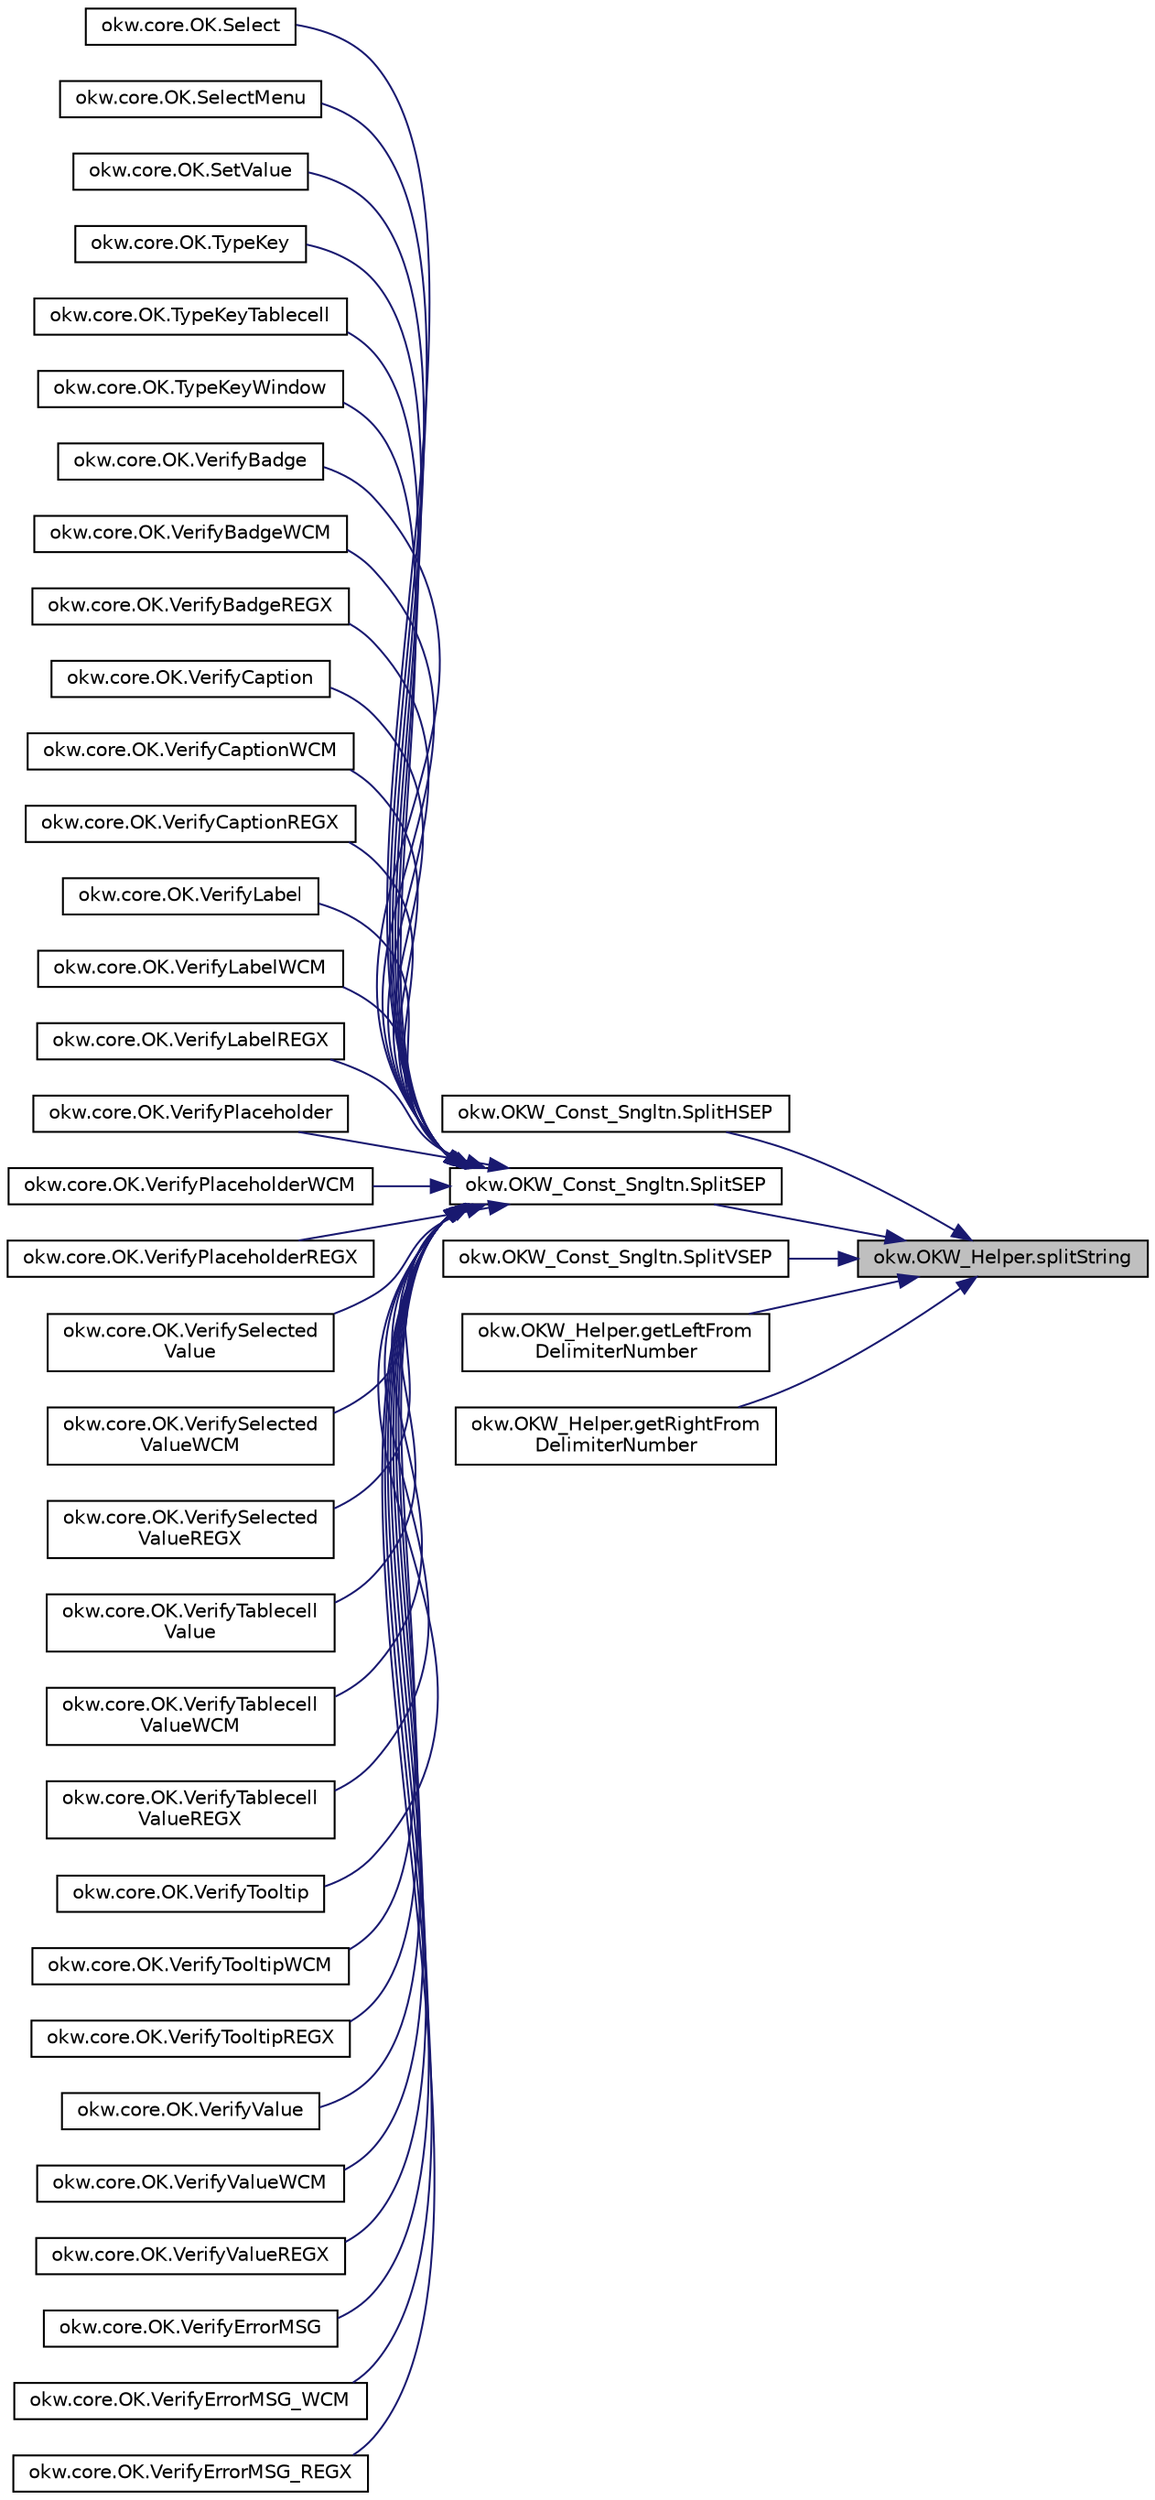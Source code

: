 digraph "okw.OKW_Helper.splitString"
{
 // INTERACTIVE_SVG=YES
 // LATEX_PDF_SIZE
  edge [fontname="Helvetica",fontsize="10",labelfontname="Helvetica",labelfontsize="10"];
  node [fontname="Helvetica",fontsize="10",shape=record];
  rankdir="RL";
  Node141 [label="okw.OKW_Helper.splitString",height=0.2,width=0.4,color="black", fillcolor="grey75", style="filled", fontcolor="black",tooltip="Splittet einen String am angegebenen Separator auf."];
  Node141 -> Node142 [dir="back",color="midnightblue",fontsize="10",style="solid",fontname="Helvetica"];
  Node142 [label="okw.OKW_Const_Sngltn.SplitHSEP",height=0.2,width=0.4,color="black", fillcolor="white", style="filled",URL="$classokw_1_1_o_k_w___const___sngltn.html#a11ec950e39c7f0858b469033f2ae330c",tooltip="Methode trennt einen String und wandelt diesen in eine ListString um."];
  Node141 -> Node143 [dir="back",color="midnightblue",fontsize="10",style="solid",fontname="Helvetica"];
  Node143 [label="okw.OKW_Const_Sngltn.SplitSEP",height=0.2,width=0.4,color="black", fillcolor="white", style="filled",URL="$classokw_1_1_o_k_w___const___sngltn.html#a3851ae4f27e2ae512749767b86b3fc13",tooltip="Methode trennt einen String und wandelt diesen in einen ListString um."];
  Node143 -> Node144 [dir="back",color="midnightblue",fontsize="10",style="solid",fontname="Helvetica"];
  Node144 [label="okw.core.OK.Select",height=0.2,width=0.4,color="black", fillcolor="white", style="filled",URL="$classokw_1_1core_1_1_o_k.html#a7ee0b387364c0c188f94099f14f2da43",tooltip="Auswahl aller Zeilen einer Liste/Tabelle, welche die gegebenen Daten enthalten."];
  Node143 -> Node145 [dir="back",color="midnightblue",fontsize="10",style="solid",fontname="Helvetica"];
  Node145 [label="okw.core.OK.SelectMenu",height=0.2,width=0.4,color="black", fillcolor="white", style="filled",URL="$classokw_1_1core_1_1_o_k.html#a691dd78240ef7e8a609b05e431c54f8c",tooltip="Wählt den gegebenen Menüeintrag aus."];
  Node143 -> Node146 [dir="back",color="midnightblue",fontsize="10",style="solid",fontname="Helvetica"];
  Node146 [label="okw.core.OK.SetValue",height=0.2,width=0.4,color="black", fillcolor="white", style="filled",URL="$classokw_1_1core_1_1_o_k.html#a6af4fe0d34a701aefc8ce67657b3c432",tooltip="Setzt den Wert des gegebenen Fensterobjekts auf den gegebenen Wert."];
  Node143 -> Node147 [dir="back",color="midnightblue",fontsize="10",style="solid",fontname="Helvetica"];
  Node147 [label="okw.core.OK.TypeKey",height=0.2,width=0.4,color="black", fillcolor="white", style="filled",URL="$classokw_1_1core_1_1_o_k.html#a4600012e7b1fdbedcee36313d0397fd5",tooltip="Tastatureingaben von Daten in das aktive Fensterobjekt."];
  Node143 -> Node148 [dir="back",color="midnightblue",fontsize="10",style="solid",fontname="Helvetica"];
  Node148 [label="okw.core.OK.TypeKeyTablecell",height=0.2,width=0.4,color="black", fillcolor="white", style="filled",URL="$classokw_1_1core_1_1_o_k.html#afbfb6cebd96c8087190627a4c0d0f7c4",tooltip="Eingabe von Daten in eine gegebene Tabellenzelle über die Tastatur."];
  Node143 -> Node149 [dir="back",color="midnightblue",fontsize="10",style="solid",fontname="Helvetica"];
  Node149 [label="okw.core.OK.TypeKeyWindow",height=0.2,width=0.4,color="black", fillcolor="white", style="filled",URL="$classokw_1_1core_1_1_o_k.html#ad91da46f1631eed55757d42061543e86",tooltip="Tastatureingabe in ein bestimmtes Fensterobjekt."];
  Node143 -> Node150 [dir="back",color="midnightblue",fontsize="10",style="solid",fontname="Helvetica"];
  Node150 [label="okw.core.OK.VerifyBadge",height=0.2,width=0.4,color="black", fillcolor="white", style="filled",URL="$classokw_1_1core_1_1_o_k.html#ac2c25fc3fa5b40db4e95219582f11874",tooltip="Überprüft den Badge des Objektes ."];
  Node143 -> Node151 [dir="back",color="midnightblue",fontsize="10",style="solid",fontname="Helvetica"];
  Node151 [label="okw.core.OK.VerifyBadgeWCM",height=0.2,width=0.4,color="black", fillcolor="white", style="filled",URL="$classokw_1_1core_1_1_o_k.html#a0bcee3fd07b44b54c13c14f0ff1080f0",tooltip="Überprüft den Badge des Objektes ."];
  Node143 -> Node152 [dir="back",color="midnightblue",fontsize="10",style="solid",fontname="Helvetica"];
  Node152 [label="okw.core.OK.VerifyBadgeREGX",height=0.2,width=0.4,color="black", fillcolor="white", style="filled",URL="$classokw_1_1core_1_1_o_k.html#a9e122d11d43dfbb7835c21a8b55b5759",tooltip="Überprüft den Badge des Objektes ."];
  Node143 -> Node153 [dir="back",color="midnightblue",fontsize="10",style="solid",fontname="Helvetica"];
  Node153 [label="okw.core.OK.VerifyCaption",height=0.2,width=0.4,color="black", fillcolor="white", style="filled",URL="$classokw_1_1core_1_1_o_k.html#afe1a1b392d59c5ceef93ed6d0cfd2e01",tooltip="Prüft den Standardwert eines Objektes (in den meisten Fällen ist dies der angezeigte Text)."];
  Node143 -> Node154 [dir="back",color="midnightblue",fontsize="10",style="solid",fontname="Helvetica"];
  Node154 [label="okw.core.OK.VerifyCaptionWCM",height=0.2,width=0.4,color="black", fillcolor="white", style="filled",URL="$classokw_1_1core_1_1_o_k.html#a461f7511030e7975fe983b2509527529",tooltip="Prüft den Standardwert eines Objektes (in den meisten Fällen ist dies der angezeigte Text)."];
  Node143 -> Node155 [dir="back",color="midnightblue",fontsize="10",style="solid",fontname="Helvetica"];
  Node155 [label="okw.core.OK.VerifyCaptionREGX",height=0.2,width=0.4,color="black", fillcolor="white", style="filled",URL="$classokw_1_1core_1_1_o_k.html#a7b0869a2a6df63be61899963dc35d768",tooltip="Überprüft die Überschrift des Objektes."];
  Node143 -> Node156 [dir="back",color="midnightblue",fontsize="10",style="solid",fontname="Helvetica"];
  Node156 [label="okw.core.OK.VerifyLabel",height=0.2,width=0.4,color="black", fillcolor="white", style="filled",URL="$classokw_1_1core_1_1_o_k.html#a1bfa8ae24fc44958e4e3c4272c120bb8",tooltip="Überprüft die Beschreibung des Objektes."];
  Node143 -> Node157 [dir="back",color="midnightblue",fontsize="10",style="solid",fontname="Helvetica"];
  Node157 [label="okw.core.OK.VerifyLabelWCM",height=0.2,width=0.4,color="black", fillcolor="white", style="filled",URL="$classokw_1_1core_1_1_o_k.html#a4187442dc3574358fda8af18cb03f15e",tooltip="Überprüft die Beschreibung/Label des Objektes."];
  Node143 -> Node158 [dir="back",color="midnightblue",fontsize="10",style="solid",fontname="Helvetica"];
  Node158 [label="okw.core.OK.VerifyLabelREGX",height=0.2,width=0.4,color="black", fillcolor="white", style="filled",URL="$classokw_1_1core_1_1_o_k.html#aeedf0dfdfe514b50ad774eb187a8cc34",tooltip="Überprüft die Überschrift des Objektes."];
  Node143 -> Node159 [dir="back",color="midnightblue",fontsize="10",style="solid",fontname="Helvetica"];
  Node159 [label="okw.core.OK.VerifyPlaceholder",height=0.2,width=0.4,color="black", fillcolor="white", style="filled",URL="$classokw_1_1core_1_1_o_k.html#a8c6275d39dbc5ce13caf907f511a9a64",tooltip="Überprüft die Beschreibung des Objektes."];
  Node143 -> Node160 [dir="back",color="midnightblue",fontsize="10",style="solid",fontname="Helvetica"];
  Node160 [label="okw.core.OK.VerifyPlaceholderWCM",height=0.2,width=0.4,color="black", fillcolor="white", style="filled",URL="$classokw_1_1core_1_1_o_k.html#a20ab85fe302c5b2fc61b94a8fe347f0c",tooltip="Überprüft den Platzhalter des Objektes."];
  Node143 -> Node161 [dir="back",color="midnightblue",fontsize="10",style="solid",fontname="Helvetica"];
  Node161 [label="okw.core.OK.VerifyPlaceholderREGX",height=0.2,width=0.4,color="black", fillcolor="white", style="filled",URL="$classokw_1_1core_1_1_o_k.html#a52a7e12864bb2fbf5c8578d3d25aabb5",tooltip="Überprüft den Platzhalter des Objektes."];
  Node143 -> Node162 [dir="back",color="midnightblue",fontsize="10",style="solid",fontname="Helvetica"];
  Node162 [label="okw.core.OK.VerifySelected\lValue",height=0.2,width=0.4,color="black", fillcolor="white", style="filled",URL="$classokw_1_1core_1_1_o_k.html#a648f371fccab2eded552b69adf164bbd",tooltip="Vergleicht den ausgewählten Wert des gegebenen Listenobjekts mit dem erwarteten Wert."];
  Node143 -> Node163 [dir="back",color="midnightblue",fontsize="10",style="solid",fontname="Helvetica"];
  Node163 [label="okw.core.OK.VerifySelected\lValueWCM",height=0.2,width=0.4,color="black", fillcolor="white", style="filled",URL="$classokw_1_1core_1_1_o_k.html#a3264319aa4b0bc4ac7b204ae5d6a0a4b",tooltip="Vergleicht den ausgewählten Wert des gegebenen Listenobjekts mit dem erwarteten Wert."];
  Node143 -> Node164 [dir="back",color="midnightblue",fontsize="10",style="solid",fontname="Helvetica"];
  Node164 [label="okw.core.OK.VerifySelected\lValueREGX",height=0.2,width=0.4,color="black", fillcolor="white", style="filled",URL="$classokw_1_1core_1_1_o_k.html#a53bc3562ca05078ebddbf5af03719d3f",tooltip="Vergleicht den ausgewählten Wert des gegebenen Listenobjekts mit dem erwarteten Wert."];
  Node143 -> Node165 [dir="back",color="midnightblue",fontsize="10",style="solid",fontname="Helvetica"];
  Node165 [label="okw.core.OK.VerifyTablecell\lValue",height=0.2,width=0.4,color="black", fillcolor="white", style="filled",URL="$classokw_1_1core_1_1_o_k.html#a3548a5a8ddfbf7f84bfe18ba200e1b35",tooltip="Vergleicht den Inhalt der gegebenen Tabellenzelle mit dem erwarteten Wert."];
  Node143 -> Node166 [dir="back",color="midnightblue",fontsize="10",style="solid",fontname="Helvetica"];
  Node166 [label="okw.core.OK.VerifyTablecell\lValueWCM",height=0.2,width=0.4,color="black", fillcolor="white", style="filled",URL="$classokw_1_1core_1_1_o_k.html#a30fc98c4004c99e3e37047deac6ad16f",tooltip="Vergleicht den Inhalt der gegebenen Tabellenzelle mit dem erwarteten Wert."];
  Node143 -> Node167 [dir="back",color="midnightblue",fontsize="10",style="solid",fontname="Helvetica"];
  Node167 [label="okw.core.OK.VerifyTablecell\lValueREGX",height=0.2,width=0.4,color="black", fillcolor="white", style="filled",URL="$classokw_1_1core_1_1_o_k.html#a84abe8cdf2426bde23d357c89a6822a6",tooltip="Vergleicht den Inhalt der gegebenen Tabellenzelle mit dem erwarteten Wert."];
  Node143 -> Node168 [dir="back",color="midnightblue",fontsize="10",style="solid",fontname="Helvetica"];
  Node168 [label="okw.core.OK.VerifyTooltip",height=0.2,width=0.4,color="black", fillcolor="white", style="filled",URL="$classokw_1_1core_1_1_o_k.html#a9f5e0c09b6d74adf4265e3c84cf700d1",tooltip="Prüft den Tooltip-Text eines Objektes."];
  Node143 -> Node169 [dir="back",color="midnightblue",fontsize="10",style="solid",fontname="Helvetica"];
  Node169 [label="okw.core.OK.VerifyTooltipWCM",height=0.2,width=0.4,color="black", fillcolor="white", style="filled",URL="$classokw_1_1core_1_1_o_k.html#adbf2e96978ec22c0d8febdee394a60e6",tooltip="Prüft den Tooltip-Text eines Objektes (in den meisten Fällen ist dies der angezeigte Text)."];
  Node143 -> Node170 [dir="back",color="midnightblue",fontsize="10",style="solid",fontname="Helvetica"];
  Node170 [label="okw.core.OK.VerifyTooltipREGX",height=0.2,width=0.4,color="black", fillcolor="white", style="filled",URL="$classokw_1_1core_1_1_o_k.html#a95d9d7b4bc22bd4deae5398394d90e3a",tooltip="Prüft den Standardwert eines Objektes (in den meisten Fällen ist dies der angezeigte Text)."];
  Node143 -> Node171 [dir="back",color="midnightblue",fontsize="10",style="solid",fontname="Helvetica"];
  Node171 [label="okw.core.OK.VerifyValue",height=0.2,width=0.4,color="black", fillcolor="white", style="filled",URL="$classokw_1_1core_1_1_o_k.html#a68529a54c5b950d3aa005bb87890b703",tooltip="Prüft den Standardwert eines Objektes (in den meisten Fällen ist dies der angezeigte Text)."];
  Node143 -> Node172 [dir="back",color="midnightblue",fontsize="10",style="solid",fontname="Helvetica"];
  Node172 [label="okw.core.OK.VerifyValueWCM",height=0.2,width=0.4,color="black", fillcolor="white", style="filled",URL="$classokw_1_1core_1_1_o_k.html#a6aafc82b46b36f952f2dd61db0f124b8",tooltip="Prüft den Standardwert eines Objektes (in den meisten Fällen ist dies der angezeigte Text)."];
  Node143 -> Node173 [dir="back",color="midnightblue",fontsize="10",style="solid",fontname="Helvetica"];
  Node173 [label="okw.core.OK.VerifyValueREGX",height=0.2,width=0.4,color="black", fillcolor="white", style="filled",URL="$classokw_1_1core_1_1_o_k.html#acb6c973210e73f47ee34f9df6eac7f83",tooltip="Wichtig: Ein \"EMPTY\"-Wert ist ein ArrayList String welche keine Array-Elemte enthält,..."];
  Node143 -> Node174 [dir="back",color="midnightblue",fontsize="10",style="solid",fontname="Helvetica"];
  Node174 [label="okw.core.OK.VerifyErrorMSG",height=0.2,width=0.4,color="black", fillcolor="white", style="filled",URL="$classokw_1_1core_1_1_o_k.html#a81c1f7ea13b9132872016e1c7edff243",tooltip="Überprüft Fehlermeldungen in mit Angular validierten Formularen."];
  Node143 -> Node175 [dir="back",color="midnightblue",fontsize="10",style="solid",fontname="Helvetica"];
  Node175 [label="okw.core.OK.VerifyErrorMSG_WCM",height=0.2,width=0.4,color="black", fillcolor="white", style="filled",URL="$classokw_1_1core_1_1_o_k.html#ab5961f415b164566eff1c7744d077366",tooltip="Überprüft Fehlermeldungen in mit Angular validierten Formularen."];
  Node143 -> Node176 [dir="back",color="midnightblue",fontsize="10",style="solid",fontname="Helvetica"];
  Node176 [label="okw.core.OK.VerifyErrorMSG_REGX",height=0.2,width=0.4,color="black", fillcolor="white", style="filled",URL="$classokw_1_1core_1_1_o_k.html#a1ab77bd52ba1644e70037f179b5f10e4",tooltip="Überprüft Fehlermeldungen in mit Angular validierten Formularen."];
  Node141 -> Node177 [dir="back",color="midnightblue",fontsize="10",style="solid",fontname="Helvetica"];
  Node177 [label="okw.OKW_Const_Sngltn.SplitVSEP",height=0.2,width=0.4,color="black", fillcolor="white", style="filled",URL="$classokw_1_1_o_k_w___const___sngltn.html#af0f3854ebde20c9198c0d99b0de28d5c",tooltip="Methode trennt einen String und wandelt diesen in einen ListString um."];
  Node141 -> Node178 [dir="back",color="midnightblue",fontsize="10",style="solid",fontname="Helvetica"];
  Node178 [label="okw.OKW_Helper.getLeftFrom\lDelimiterNumber",height=0.2,width=0.4,color="black", fillcolor="white", style="filled",URL="$classokw_1_1_o_k_w___helper.html#a0a08e108bcd5019d48804134165f0f59",tooltip="Der String wird am fpiCount-ten Trennzeichen abgetrennt und die linke Hälfte des String wird zurückge..."];
  Node141 -> Node179 [dir="back",color="midnightblue",fontsize="10",style="solid",fontname="Helvetica"];
  Node179 [label="okw.OKW_Helper.getRightFrom\lDelimiterNumber",height=0.2,width=0.4,color="black", fillcolor="white", style="filled",URL="$classokw_1_1_o_k_w___helper.html#aca6fccef2e9a6e0b08218721e90e746c",tooltip="Schneidet fpsSource am fpiCount-ten fpsDelimiter ab und liefert den rechten Teil des String zurück."];
}

